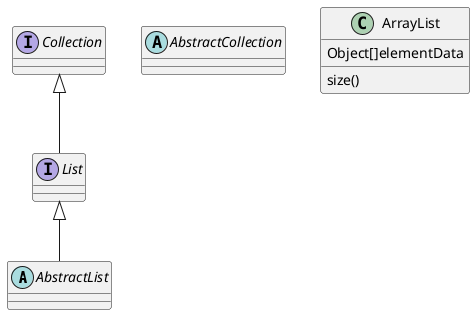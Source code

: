 @startuml
abstract class AbstractList
abstract AbstractCollection
interface List
interface Collection

List <|-- AbstractList
Collection<|-- List
class ArrayList{
    Object[]elementData
    size()
}



@enduml